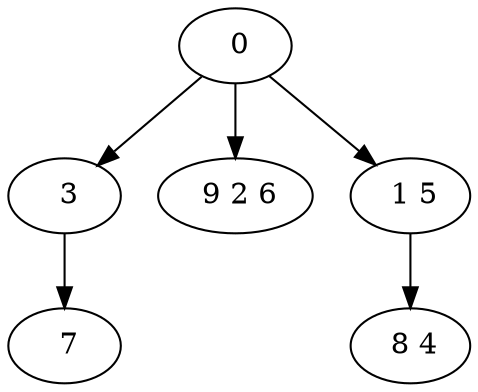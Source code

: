 digraph mytree {
" 0" -> " 3";
" 0" -> " 9 2 6";
" 0" -> " 1 5";
" 3" -> " 7";
" 9 2 6";
" 1 5" -> " 8 4";
" 7";
" 8 4";
}
